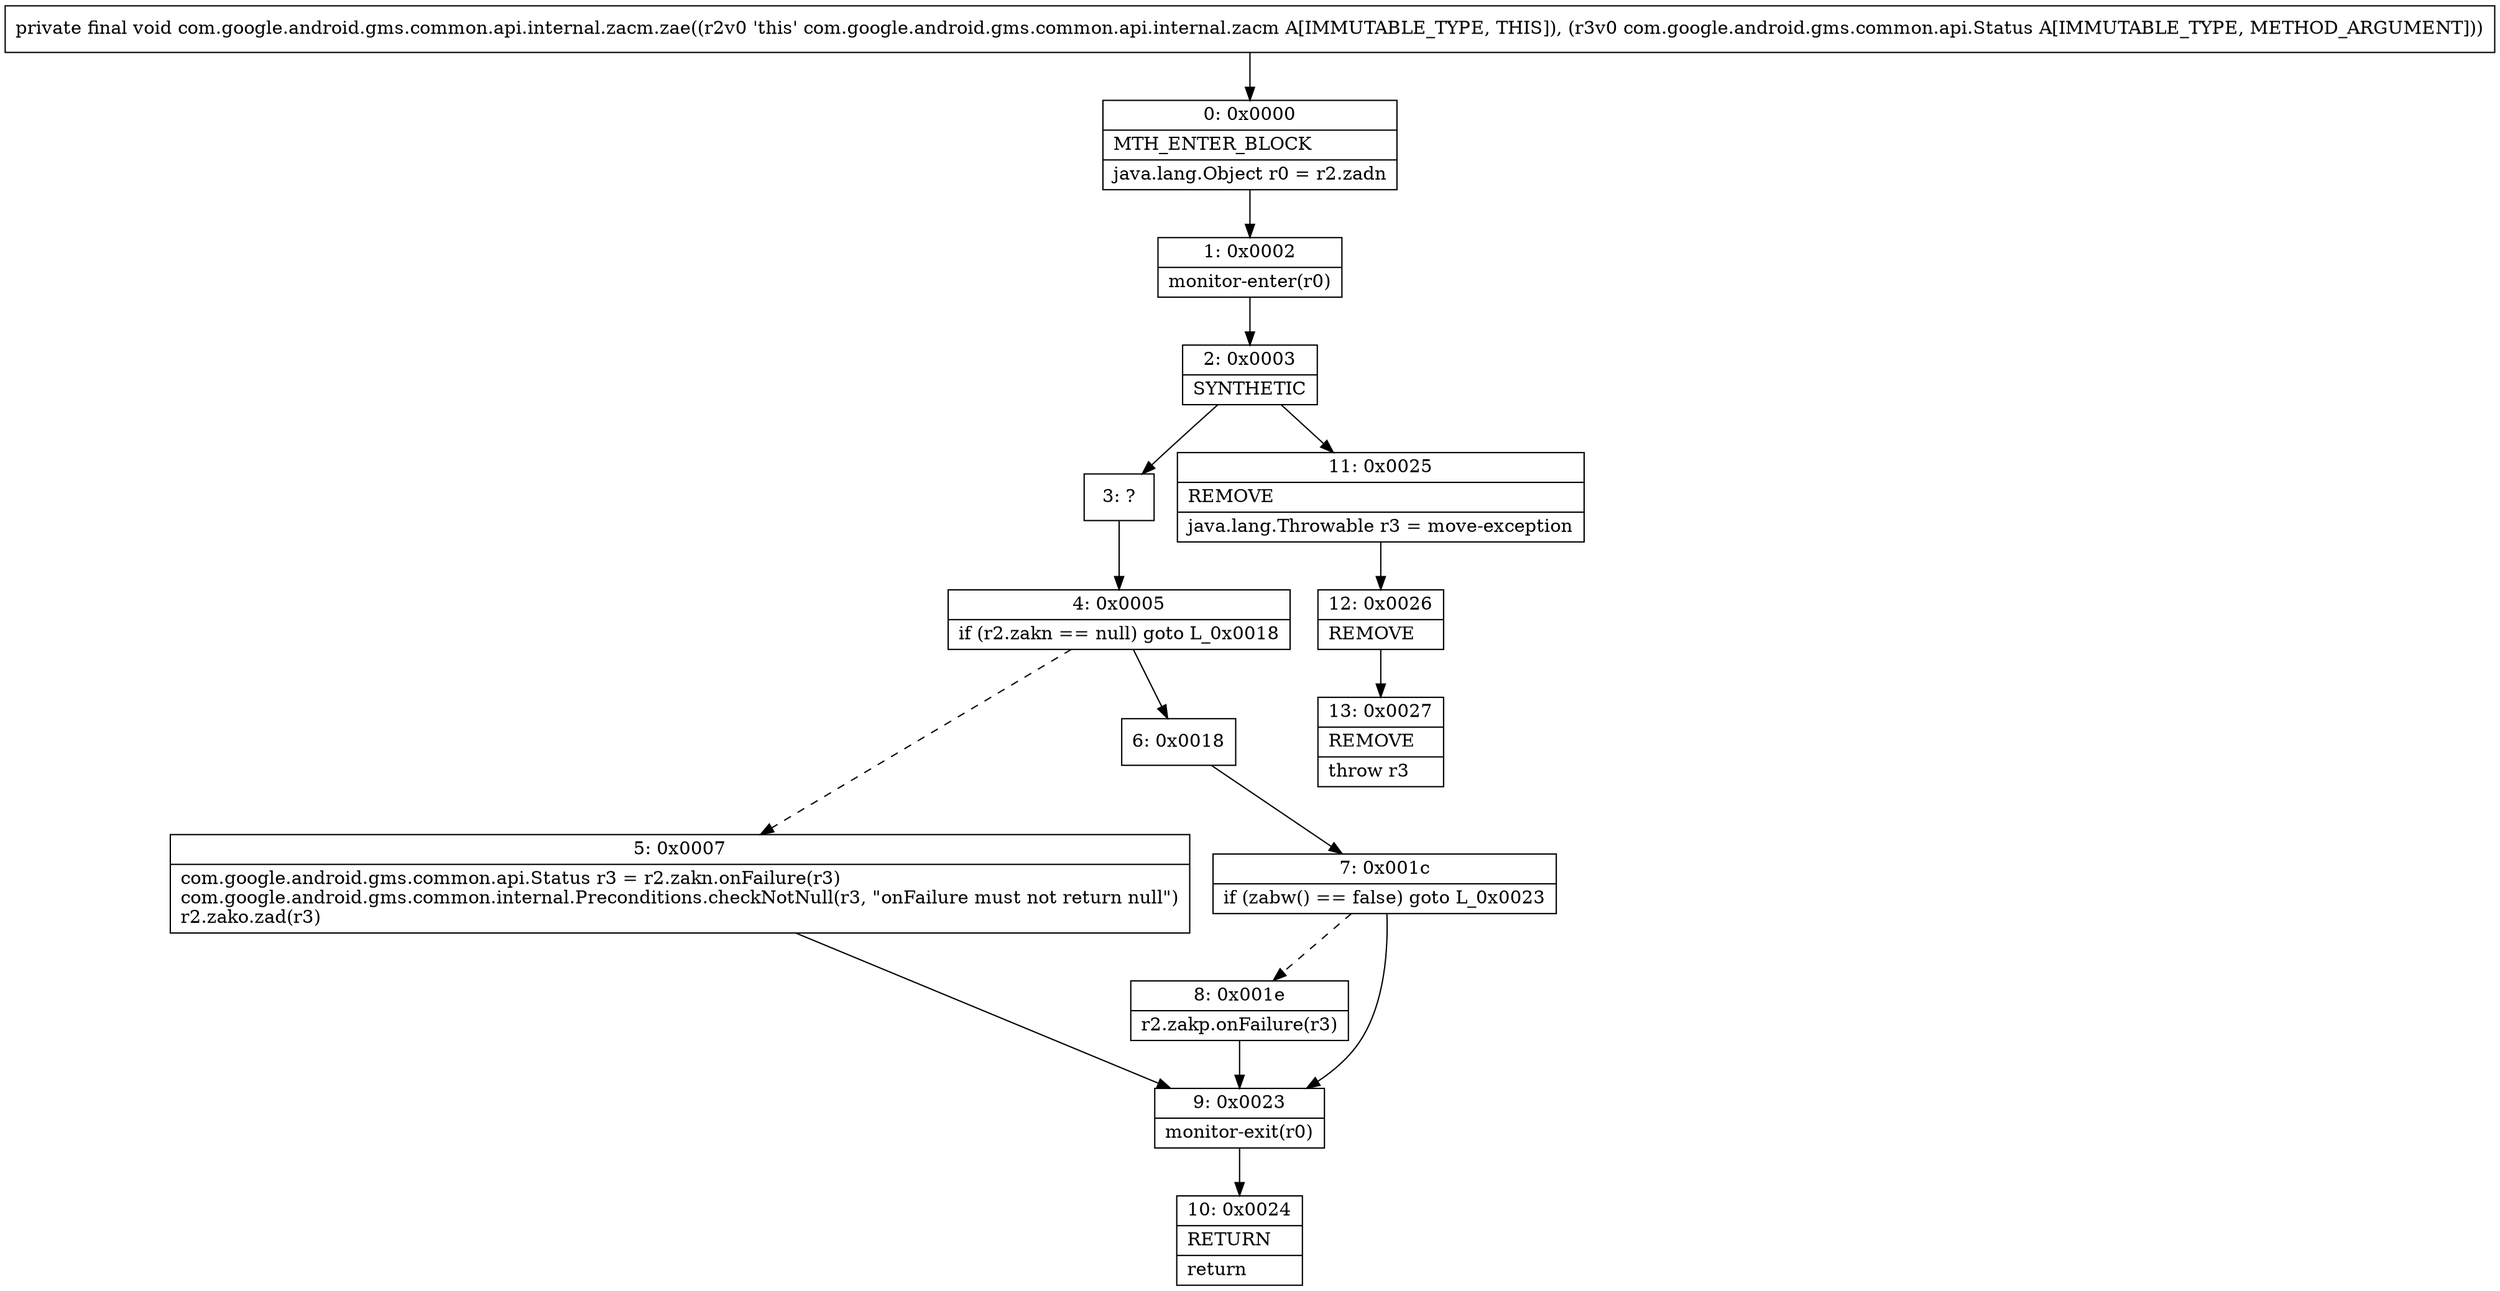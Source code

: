 digraph "CFG forcom.google.android.gms.common.api.internal.zacm.zae(Lcom\/google\/android\/gms\/common\/api\/Status;)V" {
Node_0 [shape=record,label="{0\:\ 0x0000|MTH_ENTER_BLOCK\l|java.lang.Object r0 = r2.zadn\l}"];
Node_1 [shape=record,label="{1\:\ 0x0002|monitor\-enter(r0)\l}"];
Node_2 [shape=record,label="{2\:\ 0x0003|SYNTHETIC\l}"];
Node_3 [shape=record,label="{3\:\ ?}"];
Node_4 [shape=record,label="{4\:\ 0x0005|if (r2.zakn == null) goto L_0x0018\l}"];
Node_5 [shape=record,label="{5\:\ 0x0007|com.google.android.gms.common.api.Status r3 = r2.zakn.onFailure(r3)\lcom.google.android.gms.common.internal.Preconditions.checkNotNull(r3, \"onFailure must not return null\")\lr2.zako.zad(r3)\l}"];
Node_6 [shape=record,label="{6\:\ 0x0018}"];
Node_7 [shape=record,label="{7\:\ 0x001c|if (zabw() == false) goto L_0x0023\l}"];
Node_8 [shape=record,label="{8\:\ 0x001e|r2.zakp.onFailure(r3)\l}"];
Node_9 [shape=record,label="{9\:\ 0x0023|monitor\-exit(r0)\l}"];
Node_10 [shape=record,label="{10\:\ 0x0024|RETURN\l|return\l}"];
Node_11 [shape=record,label="{11\:\ 0x0025|REMOVE\l|java.lang.Throwable r3 = move\-exception\l}"];
Node_12 [shape=record,label="{12\:\ 0x0026|REMOVE\l}"];
Node_13 [shape=record,label="{13\:\ 0x0027|REMOVE\l|throw r3\l}"];
MethodNode[shape=record,label="{private final void com.google.android.gms.common.api.internal.zacm.zae((r2v0 'this' com.google.android.gms.common.api.internal.zacm A[IMMUTABLE_TYPE, THIS]), (r3v0 com.google.android.gms.common.api.Status A[IMMUTABLE_TYPE, METHOD_ARGUMENT])) }"];
MethodNode -> Node_0;
Node_0 -> Node_1;
Node_1 -> Node_2;
Node_2 -> Node_3;
Node_2 -> Node_11;
Node_3 -> Node_4;
Node_4 -> Node_5[style=dashed];
Node_4 -> Node_6;
Node_5 -> Node_9;
Node_6 -> Node_7;
Node_7 -> Node_8[style=dashed];
Node_7 -> Node_9;
Node_8 -> Node_9;
Node_9 -> Node_10;
Node_11 -> Node_12;
Node_12 -> Node_13;
}

